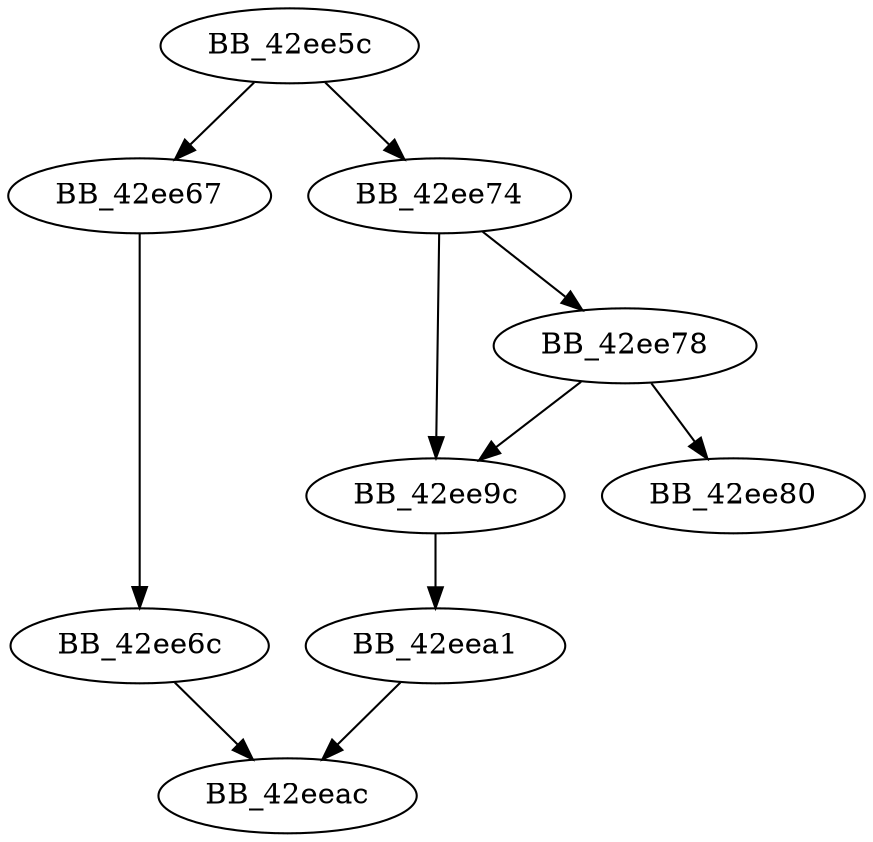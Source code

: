 DiGraph __isatty{
BB_42ee5c->BB_42ee67
BB_42ee5c->BB_42ee74
BB_42ee67->BB_42ee6c
BB_42ee6c->BB_42eeac
BB_42ee74->BB_42ee78
BB_42ee74->BB_42ee9c
BB_42ee78->BB_42ee80
BB_42ee78->BB_42ee9c
BB_42ee9c->BB_42eea1
BB_42eea1->BB_42eeac
}
